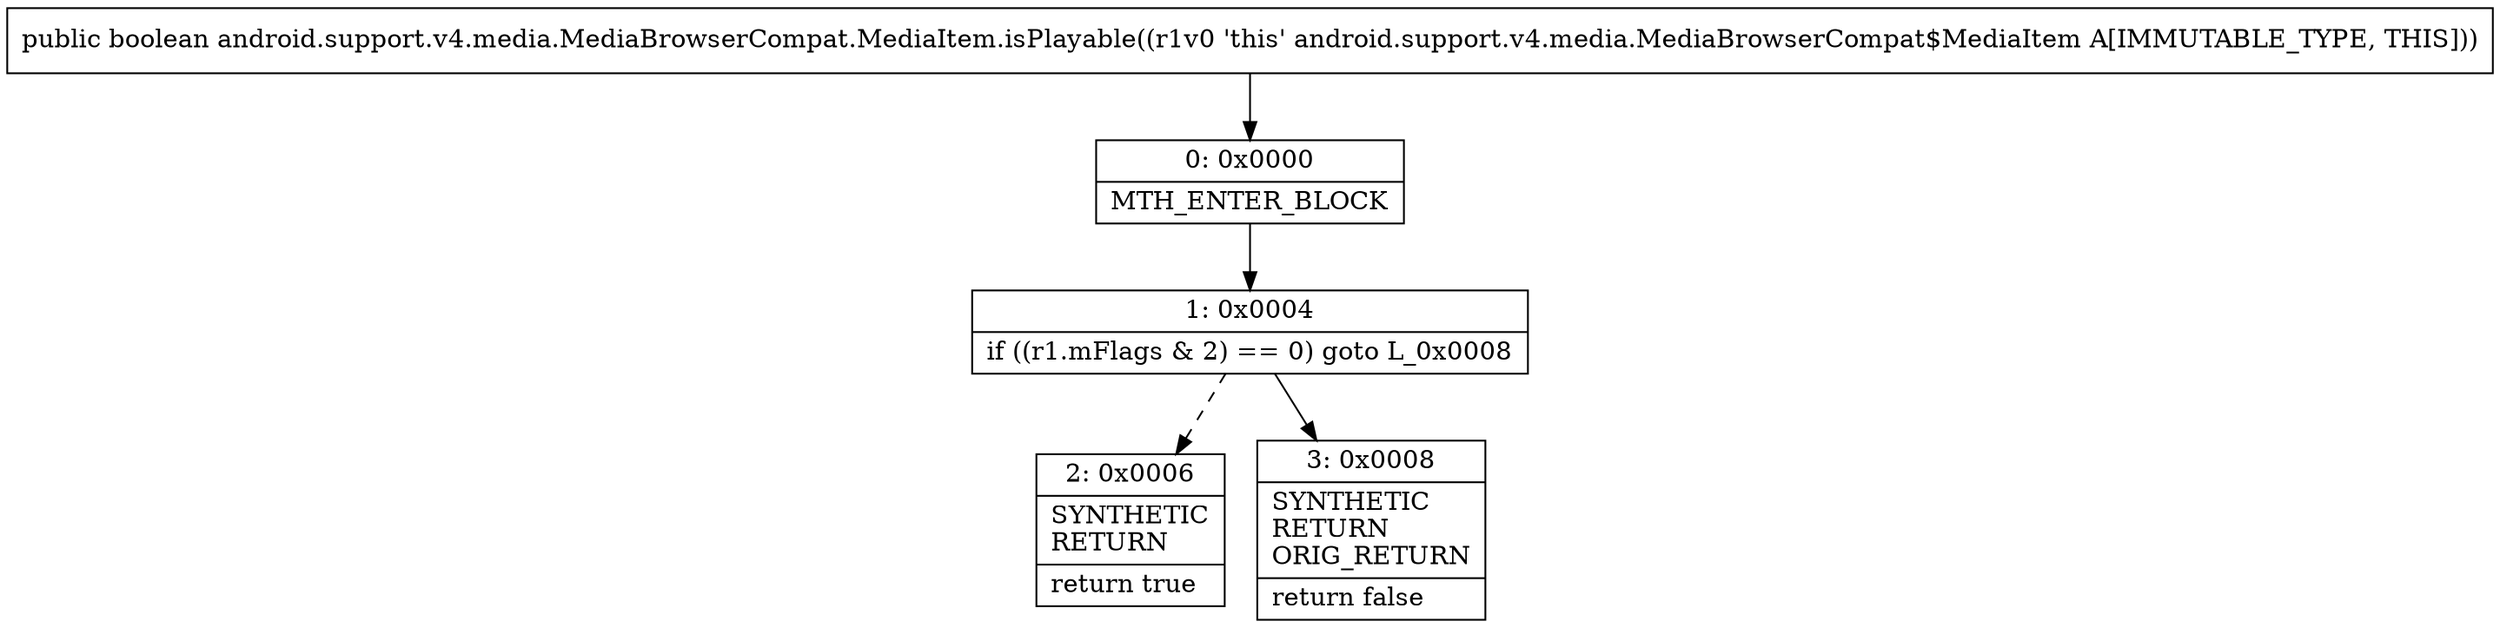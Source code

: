 digraph "CFG forandroid.support.v4.media.MediaBrowserCompat.MediaItem.isPlayable()Z" {
Node_0 [shape=record,label="{0\:\ 0x0000|MTH_ENTER_BLOCK\l}"];
Node_1 [shape=record,label="{1\:\ 0x0004|if ((r1.mFlags & 2) == 0) goto L_0x0008\l}"];
Node_2 [shape=record,label="{2\:\ 0x0006|SYNTHETIC\lRETURN\l|return true\l}"];
Node_3 [shape=record,label="{3\:\ 0x0008|SYNTHETIC\lRETURN\lORIG_RETURN\l|return false\l}"];
MethodNode[shape=record,label="{public boolean android.support.v4.media.MediaBrowserCompat.MediaItem.isPlayable((r1v0 'this' android.support.v4.media.MediaBrowserCompat$MediaItem A[IMMUTABLE_TYPE, THIS])) }"];
MethodNode -> Node_0;
Node_0 -> Node_1;
Node_1 -> Node_2[style=dashed];
Node_1 -> Node_3;
}


